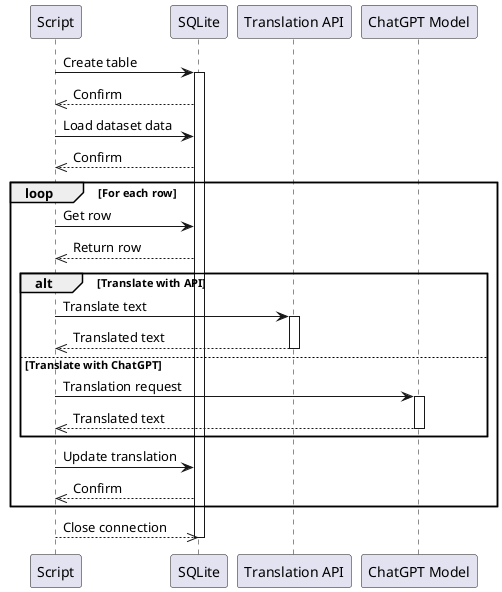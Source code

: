 @startuml Translation script sequence
participant "Script" as Script  
participant "SQLite" as DB
participant "Translation API" as API
participant "ChatGPT Model" as Model

Script -> DB: Create table
activate DB
DB-->>Script: Confirm
Script -> DB: Load dataset data
DB-->>Script: Confirm

loop For each row
    Script -> DB: Get row
    DB-->>Script: Return row

    alt Translate with API
        Script -> API: Translate text
        activate API
        API-->>Script: Translated text
        deactivate API
    else Translate with ChatGPT
        Script -> Model: Translation request
        activate Model
        Model-->>Script: Translated text
        deactivate Model
    end
    
    Script -> DB: Update translation
    DB-->>Script: Confirm
end

Script-->>DB: Close connection
deactivate DB
@enduml